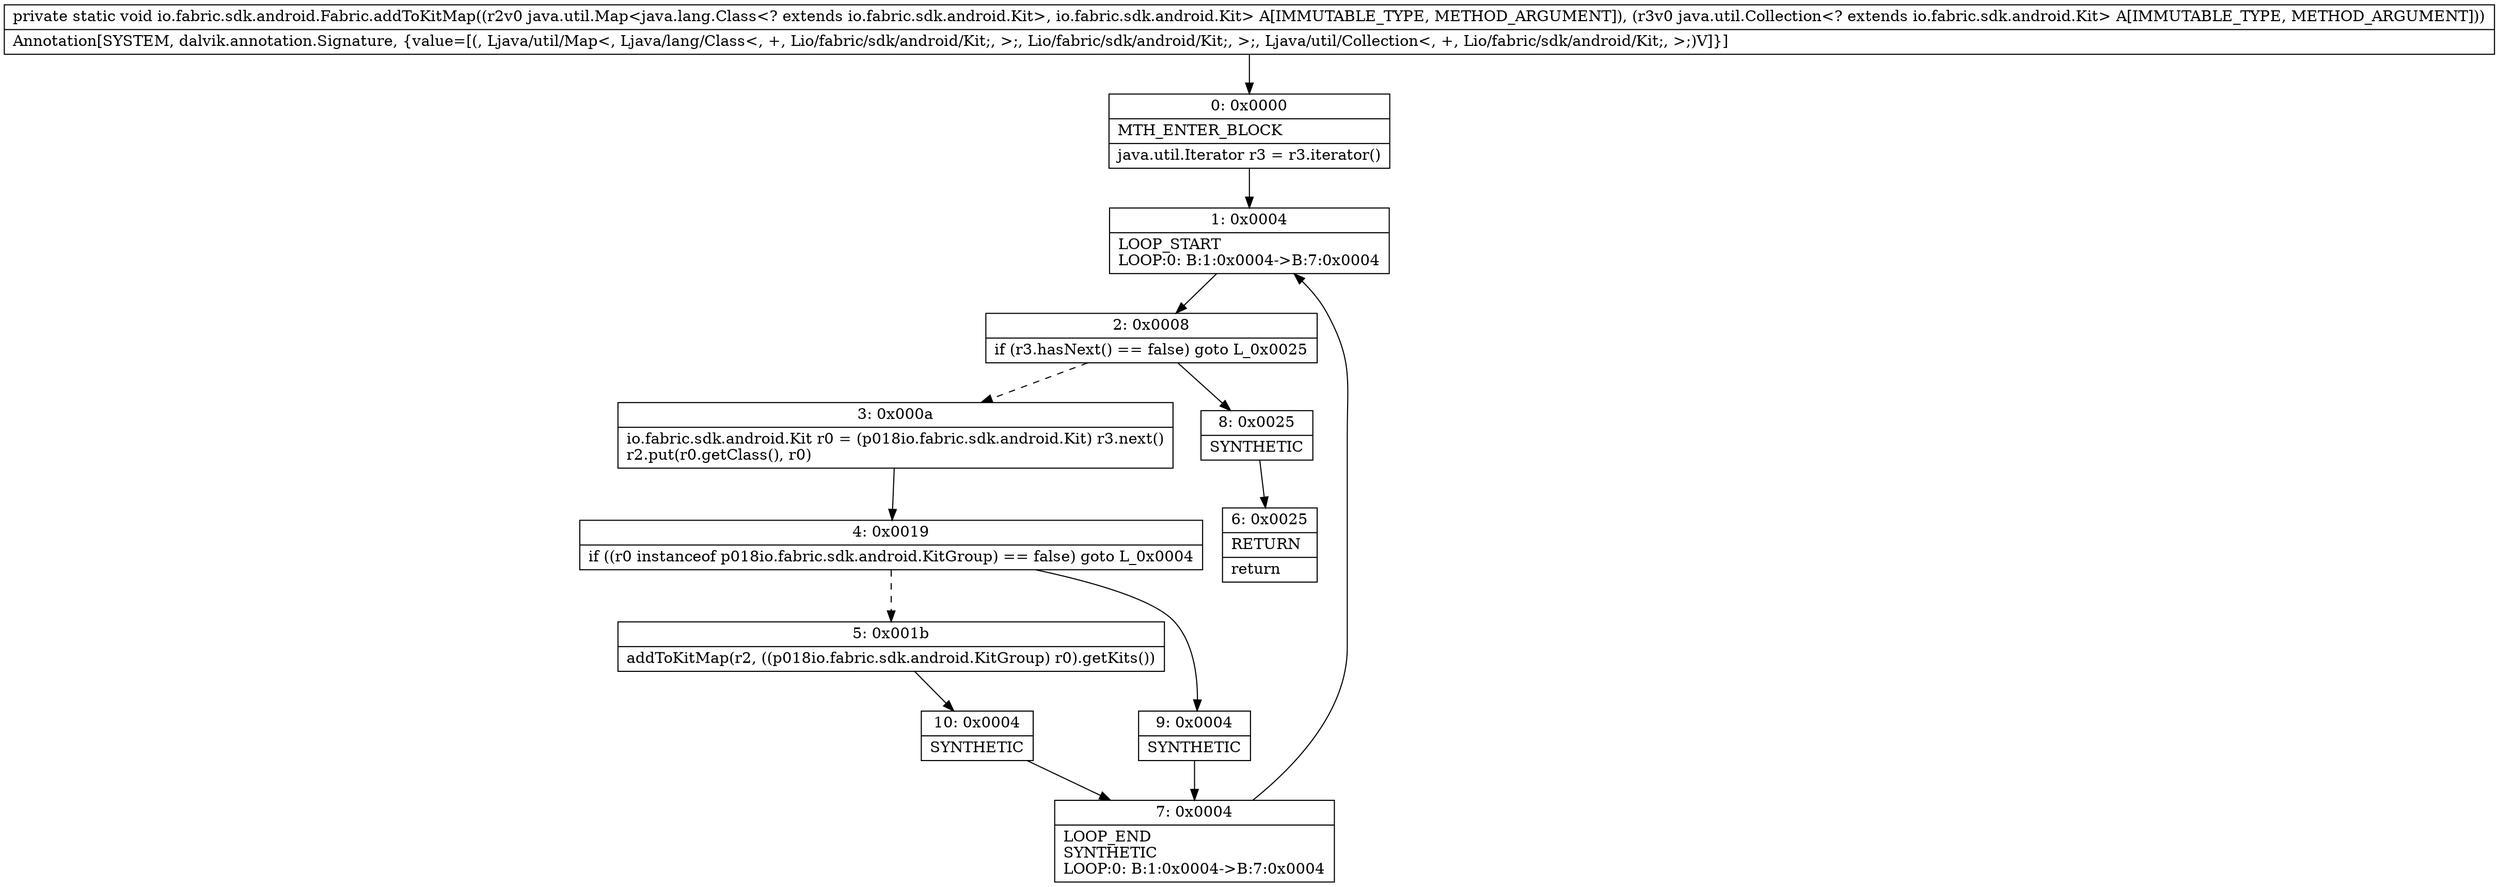 digraph "CFG forio.fabric.sdk.android.Fabric.addToKitMap(Ljava\/util\/Map;Ljava\/util\/Collection;)V" {
Node_0 [shape=record,label="{0\:\ 0x0000|MTH_ENTER_BLOCK\l|java.util.Iterator r3 = r3.iterator()\l}"];
Node_1 [shape=record,label="{1\:\ 0x0004|LOOP_START\lLOOP:0: B:1:0x0004\-\>B:7:0x0004\l}"];
Node_2 [shape=record,label="{2\:\ 0x0008|if (r3.hasNext() == false) goto L_0x0025\l}"];
Node_3 [shape=record,label="{3\:\ 0x000a|io.fabric.sdk.android.Kit r0 = (p018io.fabric.sdk.android.Kit) r3.next()\lr2.put(r0.getClass(), r0)\l}"];
Node_4 [shape=record,label="{4\:\ 0x0019|if ((r0 instanceof p018io.fabric.sdk.android.KitGroup) == false) goto L_0x0004\l}"];
Node_5 [shape=record,label="{5\:\ 0x001b|addToKitMap(r2, ((p018io.fabric.sdk.android.KitGroup) r0).getKits())\l}"];
Node_6 [shape=record,label="{6\:\ 0x0025|RETURN\l|return\l}"];
Node_7 [shape=record,label="{7\:\ 0x0004|LOOP_END\lSYNTHETIC\lLOOP:0: B:1:0x0004\-\>B:7:0x0004\l}"];
Node_8 [shape=record,label="{8\:\ 0x0025|SYNTHETIC\l}"];
Node_9 [shape=record,label="{9\:\ 0x0004|SYNTHETIC\l}"];
Node_10 [shape=record,label="{10\:\ 0x0004|SYNTHETIC\l}"];
MethodNode[shape=record,label="{private static void io.fabric.sdk.android.Fabric.addToKitMap((r2v0 java.util.Map\<java.lang.Class\<? extends io.fabric.sdk.android.Kit\>, io.fabric.sdk.android.Kit\> A[IMMUTABLE_TYPE, METHOD_ARGUMENT]), (r3v0 java.util.Collection\<? extends io.fabric.sdk.android.Kit\> A[IMMUTABLE_TYPE, METHOD_ARGUMENT]))  | Annotation[SYSTEM, dalvik.annotation.Signature, \{value=[(, Ljava\/util\/Map\<, Ljava\/lang\/Class\<, +, Lio\/fabric\/sdk\/android\/Kit;, \>;, Lio\/fabric\/sdk\/android\/Kit;, \>;, Ljava\/util\/Collection\<, +, Lio\/fabric\/sdk\/android\/Kit;, \>;)V]\}]\l}"];
MethodNode -> Node_0;
Node_0 -> Node_1;
Node_1 -> Node_2;
Node_2 -> Node_3[style=dashed];
Node_2 -> Node_8;
Node_3 -> Node_4;
Node_4 -> Node_5[style=dashed];
Node_4 -> Node_9;
Node_5 -> Node_10;
Node_7 -> Node_1;
Node_8 -> Node_6;
Node_9 -> Node_7;
Node_10 -> Node_7;
}

